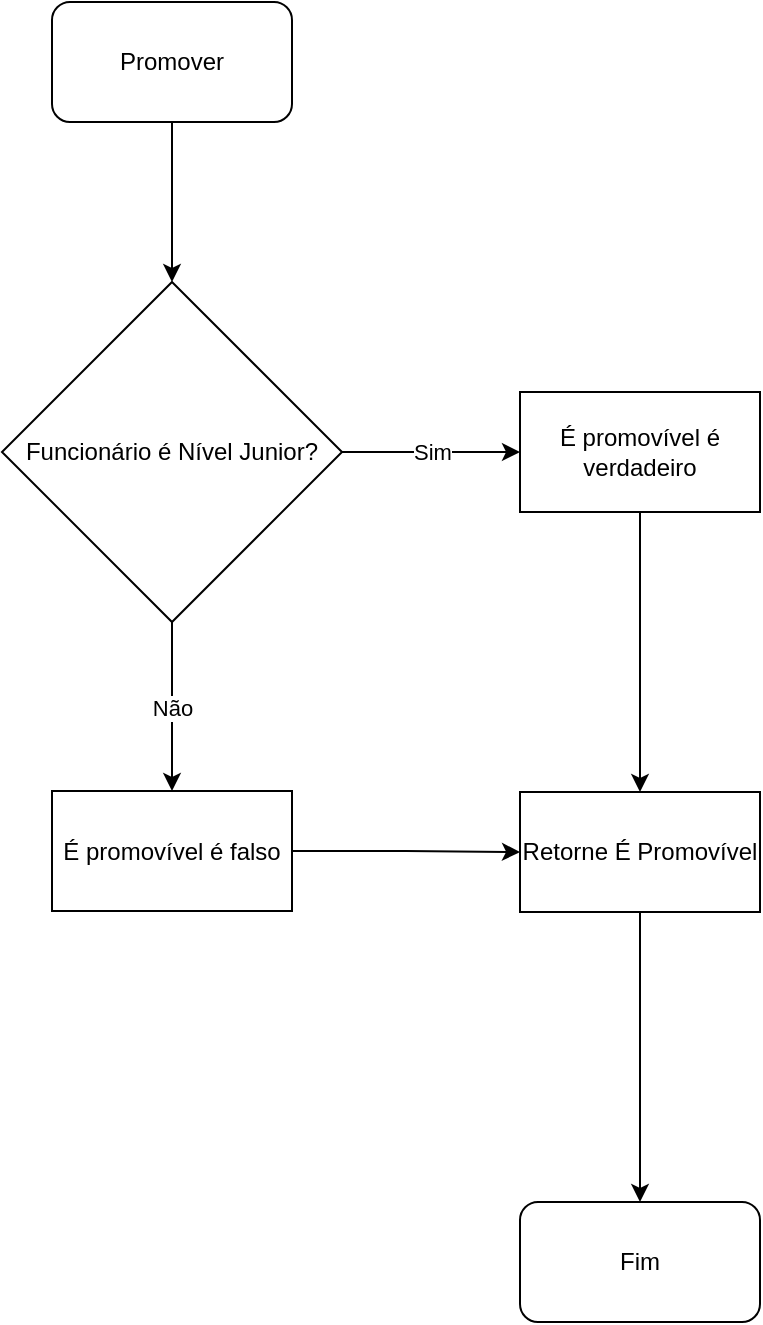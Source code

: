 <mxfile version="21.1.2" type="device">
  <diagram id="C5RBs43oDa-KdzZeNtuy" name="Page-1">
    <mxGraphModel dx="3316" dy="1676" grid="1" gridSize="10" guides="1" tooltips="1" connect="1" arrows="1" fold="1" page="1" pageScale="1" pageWidth="827" pageHeight="1169" math="0" shadow="0">
      <root>
        <mxCell id="WIyWlLk6GJQsqaUBKTNV-0" />
        <mxCell id="WIyWlLk6GJQsqaUBKTNV-1" parent="WIyWlLk6GJQsqaUBKTNV-0" />
        <mxCell id="_9QvVU8hzhrvSvUGCxbc-7" value="" style="edgeStyle=orthogonalEdgeStyle;rounded=0;orthogonalLoop=1;jettySize=auto;html=1;" edge="1" parent="WIyWlLk6GJQsqaUBKTNV-1" source="_9QvVU8hzhrvSvUGCxbc-1" target="_9QvVU8hzhrvSvUGCxbc-2">
          <mxGeometry relative="1" as="geometry" />
        </mxCell>
        <mxCell id="_9QvVU8hzhrvSvUGCxbc-1" value="Promover" style="rounded=1;whiteSpace=wrap;html=1;" vertex="1" parent="WIyWlLk6GJQsqaUBKTNV-1">
          <mxGeometry x="25" width="120" height="60" as="geometry" />
        </mxCell>
        <mxCell id="_9QvVU8hzhrvSvUGCxbc-5" value="Sim" style="edgeStyle=orthogonalEdgeStyle;rounded=0;orthogonalLoop=1;jettySize=auto;html=1;entryX=0;entryY=0.5;entryDx=0;entryDy=0;" edge="1" parent="WIyWlLk6GJQsqaUBKTNV-1" source="_9QvVU8hzhrvSvUGCxbc-2" target="_9QvVU8hzhrvSvUGCxbc-3">
          <mxGeometry relative="1" as="geometry" />
        </mxCell>
        <mxCell id="_9QvVU8hzhrvSvUGCxbc-6" value="Não" style="edgeStyle=orthogonalEdgeStyle;rounded=0;orthogonalLoop=1;jettySize=auto;html=1;" edge="1" parent="WIyWlLk6GJQsqaUBKTNV-1" source="_9QvVU8hzhrvSvUGCxbc-2" target="_9QvVU8hzhrvSvUGCxbc-4">
          <mxGeometry relative="1" as="geometry" />
        </mxCell>
        <mxCell id="_9QvVU8hzhrvSvUGCxbc-2" value="Funcionário é Nível Junior?" style="rhombus;whiteSpace=wrap;html=1;" vertex="1" parent="WIyWlLk6GJQsqaUBKTNV-1">
          <mxGeometry y="140" width="170" height="170" as="geometry" />
        </mxCell>
        <mxCell id="_9QvVU8hzhrvSvUGCxbc-10" style="edgeStyle=orthogonalEdgeStyle;rounded=0;orthogonalLoop=1;jettySize=auto;html=1;entryX=0.5;entryY=0;entryDx=0;entryDy=0;" edge="1" parent="WIyWlLk6GJQsqaUBKTNV-1" source="_9QvVU8hzhrvSvUGCxbc-3" target="_9QvVU8hzhrvSvUGCxbc-8">
          <mxGeometry relative="1" as="geometry" />
        </mxCell>
        <mxCell id="_9QvVU8hzhrvSvUGCxbc-3" value="É promovível é verdadeiro" style="rounded=0;whiteSpace=wrap;html=1;" vertex="1" parent="WIyWlLk6GJQsqaUBKTNV-1">
          <mxGeometry x="259" y="195" width="120" height="60" as="geometry" />
        </mxCell>
        <mxCell id="_9QvVU8hzhrvSvUGCxbc-11" style="edgeStyle=orthogonalEdgeStyle;rounded=0;orthogonalLoop=1;jettySize=auto;html=1;entryX=0;entryY=0.5;entryDx=0;entryDy=0;" edge="1" parent="WIyWlLk6GJQsqaUBKTNV-1" source="_9QvVU8hzhrvSvUGCxbc-4" target="_9QvVU8hzhrvSvUGCxbc-8">
          <mxGeometry relative="1" as="geometry" />
        </mxCell>
        <mxCell id="_9QvVU8hzhrvSvUGCxbc-4" value="É promovível é falso" style="rounded=0;whiteSpace=wrap;html=1;" vertex="1" parent="WIyWlLk6GJQsqaUBKTNV-1">
          <mxGeometry x="25" y="394.5" width="120" height="60" as="geometry" />
        </mxCell>
        <mxCell id="_9QvVU8hzhrvSvUGCxbc-12" style="edgeStyle=orthogonalEdgeStyle;rounded=0;orthogonalLoop=1;jettySize=auto;html=1;entryX=0.5;entryY=0;entryDx=0;entryDy=0;" edge="1" parent="WIyWlLk6GJQsqaUBKTNV-1" source="_9QvVU8hzhrvSvUGCxbc-8" target="_9QvVU8hzhrvSvUGCxbc-9">
          <mxGeometry relative="1" as="geometry" />
        </mxCell>
        <mxCell id="_9QvVU8hzhrvSvUGCxbc-8" value="Retorne É Promovível" style="rounded=0;whiteSpace=wrap;html=1;" vertex="1" parent="WIyWlLk6GJQsqaUBKTNV-1">
          <mxGeometry x="259" y="395" width="120" height="60" as="geometry" />
        </mxCell>
        <mxCell id="_9QvVU8hzhrvSvUGCxbc-9" value="Fim" style="rounded=1;whiteSpace=wrap;html=1;" vertex="1" parent="WIyWlLk6GJQsqaUBKTNV-1">
          <mxGeometry x="259" y="600" width="120" height="60" as="geometry" />
        </mxCell>
      </root>
    </mxGraphModel>
  </diagram>
</mxfile>
